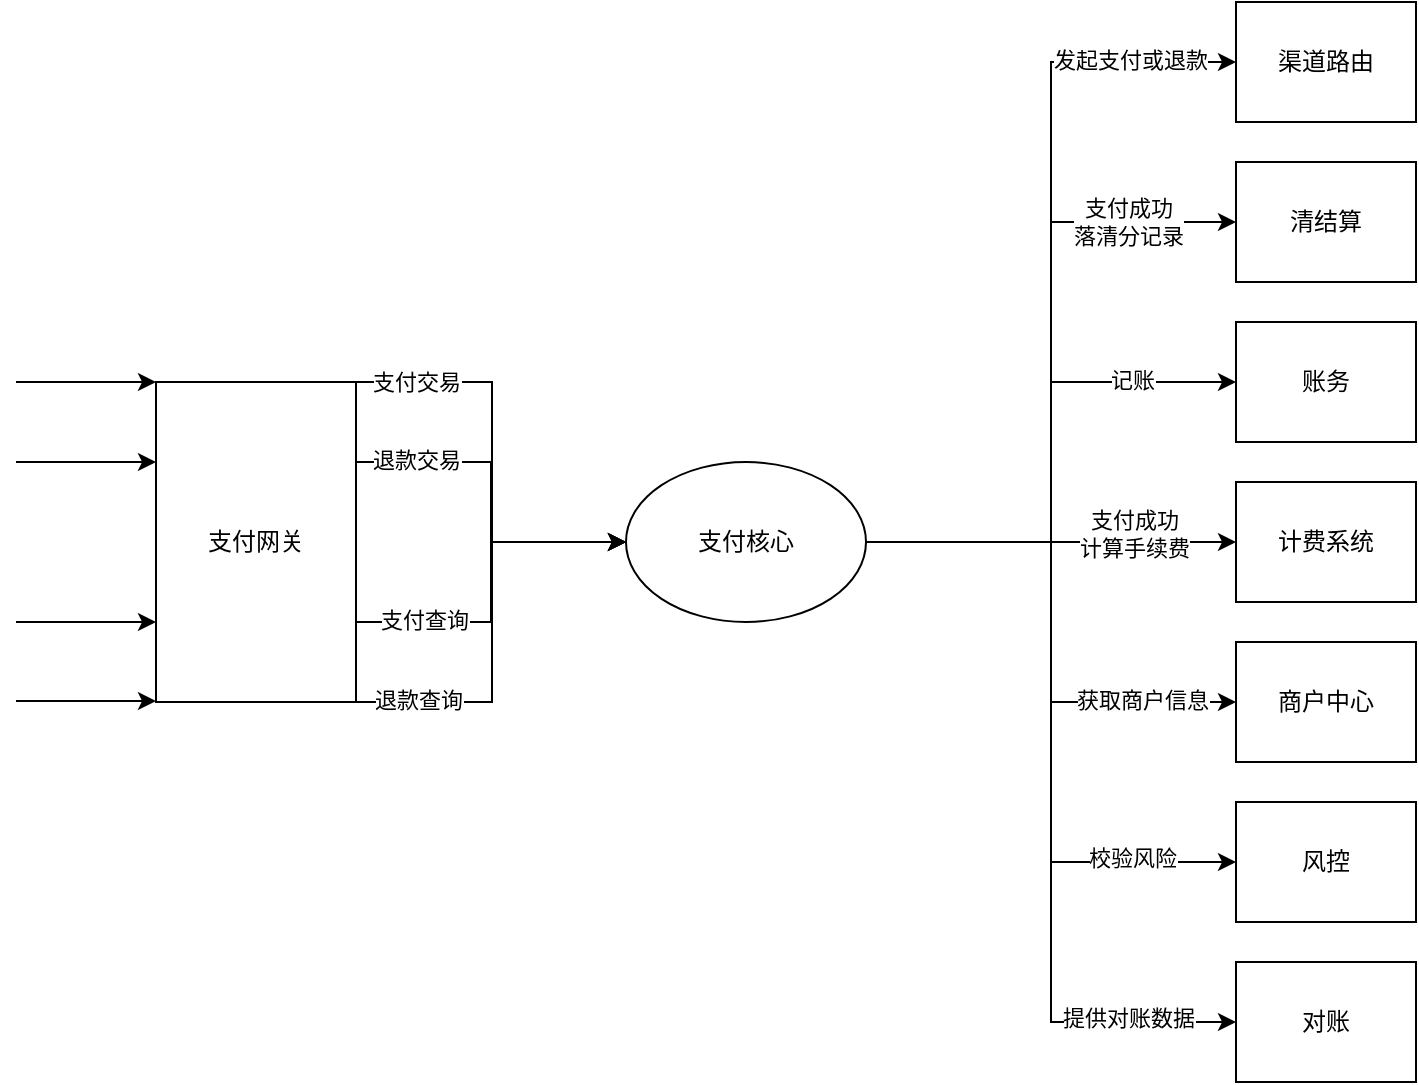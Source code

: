 <mxfile version="20.2.1" type="embed"><diagram id="xjouprXDNrxGg9JQbz4s" name="Page-1"><mxGraphModel dx="2596" dy="1119" grid="1" gridSize="10" guides="1" tooltips="1" connect="1" arrows="1" fold="1" page="1" pageScale="1" pageWidth="850" pageHeight="1100" math="0" shadow="0"><root><mxCell id="0"/><mxCell id="1" parent="0"/><mxCell id="11" style="edgeStyle=orthogonalEdgeStyle;rounded=0;orthogonalLoop=1;jettySize=auto;html=1;exitX=1;exitY=0.25;exitDx=0;exitDy=0;entryX=0;entryY=0.5;entryDx=0;entryDy=0;" edge="1" parent="1" source="2" target="3"><mxGeometry relative="1" as="geometry"/></mxCell><mxCell id="16" value="退款交易" style="edgeLabel;html=1;align=center;verticalAlign=middle;resizable=0;points=[];" vertex="1" connectable="0" parent="11"><mxGeometry x="-0.657" y="1" relative="1" as="geometry"><mxPoint as="offset"/></mxGeometry></mxCell><mxCell id="12" style="edgeStyle=orthogonalEdgeStyle;rounded=0;orthogonalLoop=1;jettySize=auto;html=1;exitX=1;exitY=0;exitDx=0;exitDy=0;entryX=0;entryY=0.5;entryDx=0;entryDy=0;" edge="1" parent="1" source="2" target="3"><mxGeometry relative="1" as="geometry"><Array as="points"><mxPoint x="238" y="290"/><mxPoint x="238" y="370"/></Array></mxGeometry></mxCell><mxCell id="15" value="支付交易" style="edgeLabel;html=1;align=center;verticalAlign=middle;resizable=0;points=[];" vertex="1" connectable="0" parent="12"><mxGeometry x="-0.767" y="-1" relative="1" as="geometry"><mxPoint x="5" y="-1" as="offset"/></mxGeometry></mxCell><mxCell id="13" style="edgeStyle=orthogonalEdgeStyle;rounded=0;orthogonalLoop=1;jettySize=auto;html=1;exitX=1;exitY=0.75;exitDx=0;exitDy=0;entryX=0;entryY=0.5;entryDx=0;entryDy=0;" edge="1" parent="1" source="2" target="3"><mxGeometry relative="1" as="geometry"/></mxCell><mxCell id="17" value="支付查询" style="edgeLabel;html=1;align=center;verticalAlign=middle;resizable=0;points=[];" vertex="1" connectable="0" parent="13"><mxGeometry x="-0.611" y="1" relative="1" as="geometry"><mxPoint as="offset"/></mxGeometry></mxCell><mxCell id="14" style="edgeStyle=orthogonalEdgeStyle;rounded=0;orthogonalLoop=1;jettySize=auto;html=1;exitX=1;exitY=1;exitDx=0;exitDy=0;entryX=0;entryY=0.5;entryDx=0;entryDy=0;" edge="1" parent="1" source="2" target="3"><mxGeometry relative="1" as="geometry"><Array as="points"><mxPoint x="238" y="450"/><mxPoint x="238" y="370"/></Array></mxGeometry></mxCell><mxCell id="18" value="退款查询" style="edgeLabel;html=1;align=center;verticalAlign=middle;resizable=0;points=[];" vertex="1" connectable="0" parent="14"><mxGeometry x="-0.712" y="1" relative="1" as="geometry"><mxPoint as="offset"/></mxGeometry></mxCell><mxCell id="2" value="支付网关" style="rounded=0;whiteSpace=wrap;html=1;" vertex="1" parent="1"><mxGeometry x="70" y="290" width="100" height="160" as="geometry"/></mxCell><mxCell id="19" style="edgeStyle=orthogonalEdgeStyle;rounded=0;orthogonalLoop=1;jettySize=auto;html=1;exitX=1;exitY=0.5;exitDx=0;exitDy=0;entryX=0;entryY=0.5;entryDx=0;entryDy=0;" edge="1" parent="1" source="3" target="4"><mxGeometry relative="1" as="geometry"/></mxCell><mxCell id="26" value="发起支付或退款" style="edgeLabel;html=1;align=center;verticalAlign=middle;resizable=0;points=[];" vertex="1" connectable="0" parent="19"><mxGeometry x="0.751" y="1" relative="1" as="geometry"><mxPoint as="offset"/></mxGeometry></mxCell><mxCell id="20" style="edgeStyle=orthogonalEdgeStyle;rounded=0;orthogonalLoop=1;jettySize=auto;html=1;exitX=1;exitY=0.5;exitDx=0;exitDy=0;entryX=0;entryY=0.5;entryDx=0;entryDy=0;" edge="1" parent="1" source="3" target="5"><mxGeometry relative="1" as="geometry"/></mxCell><mxCell id="27" value="支付成功&lt;br&gt;落清分记录" style="edgeLabel;html=1;align=center;verticalAlign=middle;resizable=0;points=[];" vertex="1" connectable="0" parent="20"><mxGeometry x="0.687" relative="1" as="geometry"><mxPoint as="offset"/></mxGeometry></mxCell><mxCell id="21" style="edgeStyle=orthogonalEdgeStyle;rounded=0;orthogonalLoop=1;jettySize=auto;html=1;exitX=1;exitY=0.5;exitDx=0;exitDy=0;entryX=0;entryY=0.5;entryDx=0;entryDy=0;" edge="1" parent="1" source="3" target="6"><mxGeometry relative="1" as="geometry"/></mxCell><mxCell id="28" value="记账" style="edgeLabel;html=1;align=center;verticalAlign=middle;resizable=0;points=[];" vertex="1" connectable="0" parent="21"><mxGeometry x="0.608" y="1" relative="1" as="geometry"><mxPoint as="offset"/></mxGeometry></mxCell><mxCell id="22" style="edgeStyle=orthogonalEdgeStyle;rounded=0;orthogonalLoop=1;jettySize=auto;html=1;exitX=1;exitY=0.5;exitDx=0;exitDy=0;" edge="1" parent="1" source="3" target="7"><mxGeometry relative="1" as="geometry"/></mxCell><mxCell id="29" value="支付成功&lt;br&gt;计算手续费" style="edgeLabel;html=1;align=center;verticalAlign=middle;resizable=0;points=[];" vertex="1" connectable="0" parent="22"><mxGeometry x="0.449" y="4" relative="1" as="geometry"><mxPoint as="offset"/></mxGeometry></mxCell><mxCell id="23" style="edgeStyle=orthogonalEdgeStyle;rounded=0;orthogonalLoop=1;jettySize=auto;html=1;exitX=1;exitY=0.5;exitDx=0;exitDy=0;entryX=0;entryY=0.5;entryDx=0;entryDy=0;" edge="1" parent="1" source="3" target="8"><mxGeometry relative="1" as="geometry"/></mxCell><mxCell id="30" value="获取商户信息" style="edgeLabel;html=1;align=center;verticalAlign=middle;resizable=0;points=[];" vertex="1" connectable="0" parent="23"><mxGeometry x="0.645" y="1" relative="1" as="geometry"><mxPoint as="offset"/></mxGeometry></mxCell><mxCell id="24" style="edgeStyle=orthogonalEdgeStyle;rounded=0;orthogonalLoop=1;jettySize=auto;html=1;exitX=1;exitY=0.5;exitDx=0;exitDy=0;entryX=0;entryY=0.5;entryDx=0;entryDy=0;" edge="1" parent="1" source="3" target="9"><mxGeometry relative="1" as="geometry"/></mxCell><mxCell id="31" value="校验风险" style="edgeLabel;html=1;align=center;verticalAlign=middle;resizable=0;points=[];" vertex="1" connectable="0" parent="24"><mxGeometry x="0.699" y="2" relative="1" as="geometry"><mxPoint as="offset"/></mxGeometry></mxCell><mxCell id="25" style="edgeStyle=orthogonalEdgeStyle;rounded=0;orthogonalLoop=1;jettySize=auto;html=1;exitX=1;exitY=0.5;exitDx=0;exitDy=0;entryX=0;entryY=0.5;entryDx=0;entryDy=0;" edge="1" parent="1" source="3" target="10"><mxGeometry relative="1" as="geometry"/></mxCell><mxCell id="32" value="提供对账数据" style="edgeLabel;html=1;align=center;verticalAlign=middle;resizable=0;points=[];" vertex="1" connectable="0" parent="25"><mxGeometry x="0.746" y="2" relative="1" as="geometry"><mxPoint as="offset"/></mxGeometry></mxCell><mxCell id="3" value="支付核心" style="ellipse;whiteSpace=wrap;html=1;" vertex="1" parent="1"><mxGeometry x="305" y="330" width="120" height="80" as="geometry"/></mxCell><mxCell id="4" value="渠道路由" style="rounded=0;whiteSpace=wrap;html=1;" vertex="1" parent="1"><mxGeometry x="610" y="100" width="90" height="60" as="geometry"/></mxCell><mxCell id="5" value="清结算" style="rounded=0;whiteSpace=wrap;html=1;" vertex="1" parent="1"><mxGeometry x="610" y="180" width="90" height="60" as="geometry"/></mxCell><mxCell id="6" value="账务" style="rounded=0;whiteSpace=wrap;html=1;" vertex="1" parent="1"><mxGeometry x="610" y="260" width="90" height="60" as="geometry"/></mxCell><mxCell id="7" value="计费系统" style="rounded=0;whiteSpace=wrap;html=1;" vertex="1" parent="1"><mxGeometry x="610" y="340" width="90" height="60" as="geometry"/></mxCell><mxCell id="8" value="商户中心" style="rounded=0;whiteSpace=wrap;html=1;" vertex="1" parent="1"><mxGeometry x="610" y="420" width="90" height="60" as="geometry"/></mxCell><mxCell id="9" value="风控" style="rounded=0;whiteSpace=wrap;html=1;" vertex="1" parent="1"><mxGeometry x="610" y="500" width="90" height="60" as="geometry"/></mxCell><mxCell id="10" value="对账" style="rounded=0;whiteSpace=wrap;html=1;" vertex="1" parent="1"><mxGeometry x="610" y="580" width="90" height="60" as="geometry"/></mxCell><mxCell id="33" value="" style="endArrow=classic;html=1;rounded=0;entryX=0;entryY=0;entryDx=0;entryDy=0;" edge="1" parent="1" target="2"><mxGeometry width="50" height="50" relative="1" as="geometry"><mxPoint y="290" as="sourcePoint"/><mxPoint x="20" y="290" as="targetPoint"/></mxGeometry></mxCell><mxCell id="34" value="" style="endArrow=classic;html=1;rounded=0;entryX=0;entryY=0;entryDx=0;entryDy=0;" edge="1" parent="1"><mxGeometry width="50" height="50" relative="1" as="geometry"><mxPoint y="449.5" as="sourcePoint"/><mxPoint x="70" y="449.5" as="targetPoint"/></mxGeometry></mxCell><mxCell id="35" value="" style="endArrow=classic;html=1;rounded=0;entryX=0;entryY=0;entryDx=0;entryDy=0;" edge="1" parent="1"><mxGeometry width="50" height="50" relative="1" as="geometry"><mxPoint y="410" as="sourcePoint"/><mxPoint x="70" y="410" as="targetPoint"/></mxGeometry></mxCell><mxCell id="36" value="" style="endArrow=classic;html=1;rounded=0;entryX=0;entryY=0;entryDx=0;entryDy=0;" edge="1" parent="1"><mxGeometry width="50" height="50" relative="1" as="geometry"><mxPoint y="330" as="sourcePoint"/><mxPoint x="70" y="330" as="targetPoint"/></mxGeometry></mxCell></root></mxGraphModel></diagram></mxfile>
